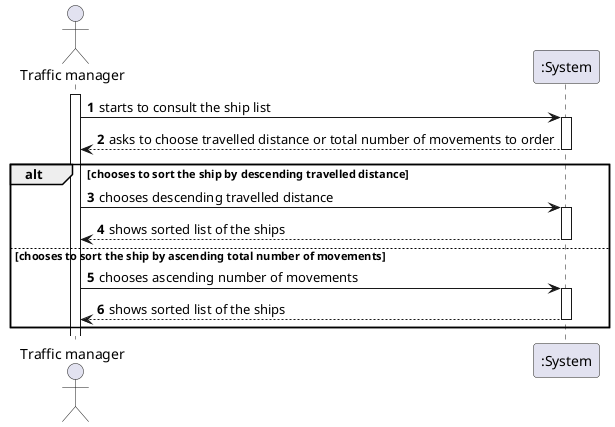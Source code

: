 @startuml
autonumber
actor "Traffic manager" as TM

activate TM
TM -> ":System" : starts to consult the ship list
activate ":System"

":System" --> TM : asks to choose travelled distance or total number of movements to order
deactivate ":System"

alt chooses to sort the ship by descending travelled distance



TM -> ":System" : chooses descending travelled distance
activate ":System"
":System" --> TM : shows sorted list of the ships

deactivate ":System"


deactivate ":System"



else chooses to sort the ship by ascending total number of movements

TM -> ":System" : chooses ascending number of movements
activate ":System"
":System" --> TM : shows sorted list of the ships

deactivate ":System"
end


@enduml